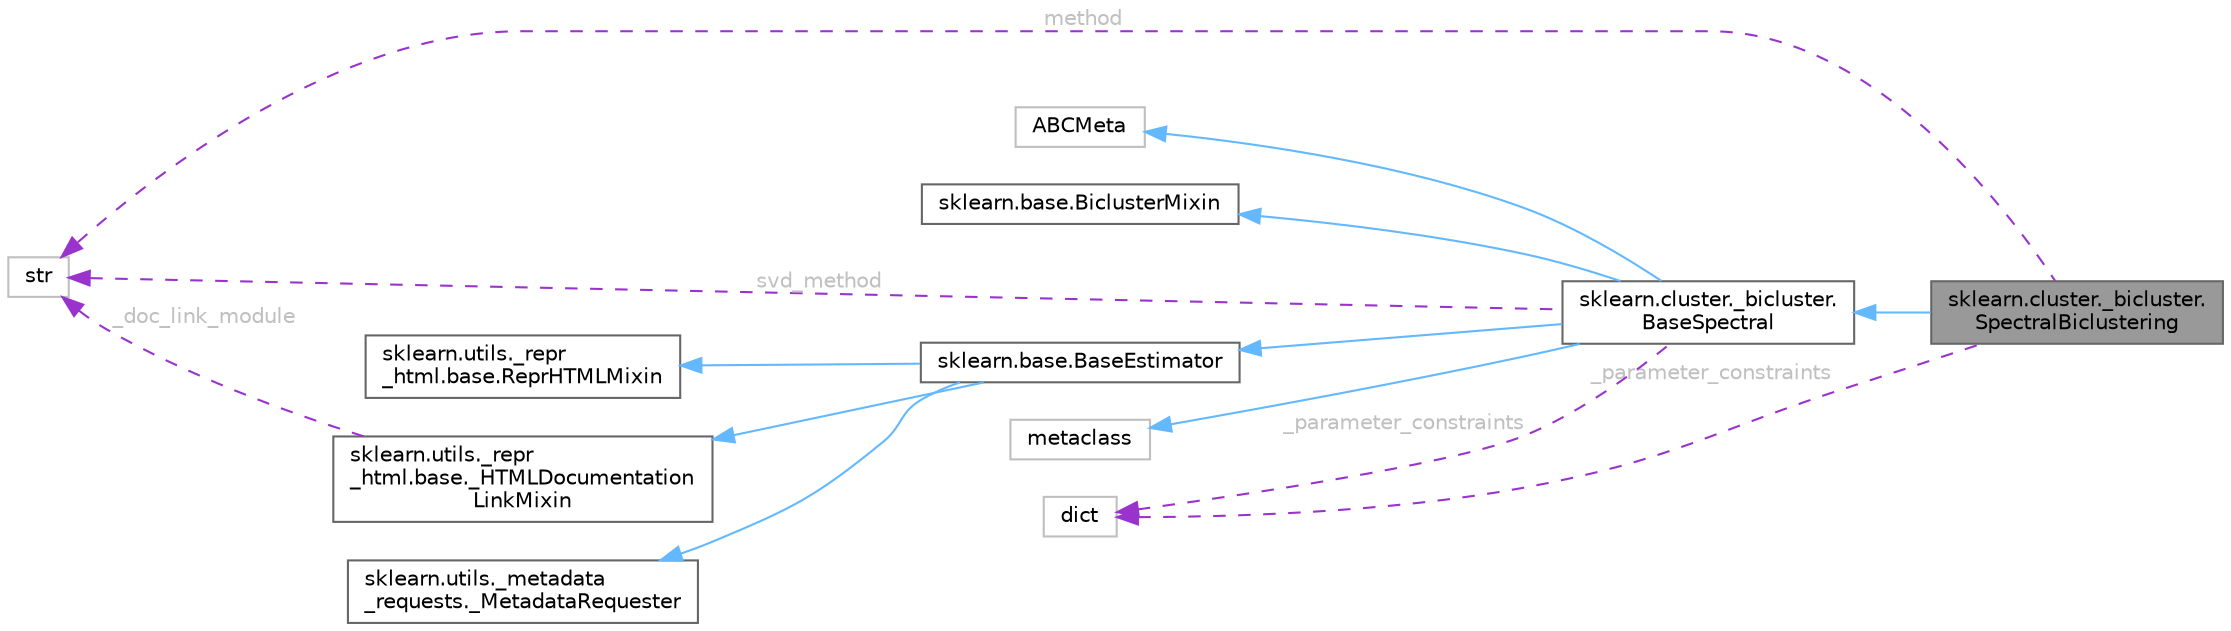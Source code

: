 digraph "sklearn.cluster._bicluster.SpectralBiclustering"
{
 // LATEX_PDF_SIZE
  bgcolor="transparent";
  edge [fontname=Helvetica,fontsize=10,labelfontname=Helvetica,labelfontsize=10];
  node [fontname=Helvetica,fontsize=10,shape=box,height=0.2,width=0.4];
  rankdir="LR";
  Node1 [id="Node000001",label="sklearn.cluster._bicluster.\lSpectralBiclustering",height=0.2,width=0.4,color="gray40", fillcolor="grey60", style="filled", fontcolor="black",tooltip=" "];
  Node2 -> Node1 [id="edge14_Node000001_Node000002",dir="back",color="steelblue1",style="solid",tooltip=" "];
  Node2 [id="Node000002",label="sklearn.cluster._bicluster.\lBaseSpectral",height=0.2,width=0.4,color="gray40", fillcolor="white", style="filled",URL="$db/d6b/classsklearn_1_1cluster_1_1__bicluster_1_1BaseSpectral.html",tooltip=" "];
  Node3 -> Node2 [id="edge15_Node000002_Node000003",dir="back",color="steelblue1",style="solid",tooltip=" "];
  Node3 [id="Node000003",label="sklearn.base.BiclusterMixin",height=0.2,width=0.4,color="gray40", fillcolor="white", style="filled",URL="$dc/db7/classsklearn_1_1base_1_1BiclusterMixin.html",tooltip=" "];
  Node4 -> Node2 [id="edge16_Node000002_Node000004",dir="back",color="steelblue1",style="solid",tooltip=" "];
  Node4 [id="Node000004",label="sklearn.base.BaseEstimator",height=0.2,width=0.4,color="gray40", fillcolor="white", style="filled",URL="$d3/d20/classsklearn_1_1base_1_1BaseEstimator.html",tooltip=" "];
  Node5 -> Node4 [id="edge17_Node000004_Node000005",dir="back",color="steelblue1",style="solid",tooltip=" "];
  Node5 [id="Node000005",label="sklearn.utils._repr\l_html.base.ReprHTMLMixin",height=0.2,width=0.4,color="gray40", fillcolor="white", style="filled",URL="$d3/d50/classsklearn_1_1utils_1_1__repr__html_1_1base_1_1ReprHTMLMixin.html",tooltip=" "];
  Node6 -> Node4 [id="edge18_Node000004_Node000006",dir="back",color="steelblue1",style="solid",tooltip=" "];
  Node6 [id="Node000006",label="sklearn.utils._repr\l_html.base._HTMLDocumentation\lLinkMixin",height=0.2,width=0.4,color="gray40", fillcolor="white", style="filled",URL="$d5/d05/classsklearn_1_1utils_1_1__repr__html_1_1base_1_1__HTMLDocumentationLinkMixin.html",tooltip=" "];
  Node7 -> Node6 [id="edge19_Node000006_Node000007",dir="back",color="darkorchid3",style="dashed",tooltip=" ",label=" _doc_link_module",fontcolor="grey" ];
  Node7 [id="Node000007",label="str",height=0.2,width=0.4,color="grey75", fillcolor="white", style="filled",tooltip=" "];
  Node8 -> Node4 [id="edge20_Node000004_Node000008",dir="back",color="steelblue1",style="solid",tooltip=" "];
  Node8 [id="Node000008",label="sklearn.utils._metadata\l_requests._MetadataRequester",height=0.2,width=0.4,color="gray40", fillcolor="white", style="filled",URL="$d6/dfa/classsklearn_1_1utils_1_1__metadata__requests_1_1__MetadataRequester.html",tooltip=" "];
  Node9 -> Node2 [id="edge21_Node000002_Node000009",dir="back",color="steelblue1",style="solid",tooltip=" "];
  Node9 [id="Node000009",label="metaclass",height=0.2,width=0.4,color="grey75", fillcolor="white", style="filled",URL="$d1/d9a/classmetaclass.html",tooltip=" "];
  Node10 -> Node2 [id="edge22_Node000002_Node000010",dir="back",color="steelblue1",style="solid",tooltip=" "];
  Node10 [id="Node000010",label="ABCMeta",height=0.2,width=0.4,color="grey75", fillcolor="white", style="filled",URL="$df/d42/classABCMeta.html",tooltip=" "];
  Node11 -> Node2 [id="edge23_Node000002_Node000011",dir="back",color="darkorchid3",style="dashed",tooltip=" ",label=" _parameter_constraints",fontcolor="grey" ];
  Node11 [id="Node000011",label="dict",height=0.2,width=0.4,color="grey75", fillcolor="white", style="filled",tooltip=" "];
  Node7 -> Node2 [id="edge24_Node000002_Node000007",dir="back",color="darkorchid3",style="dashed",tooltip=" ",label=" svd_method",fontcolor="grey" ];
  Node11 -> Node1 [id="edge25_Node000001_Node000011",dir="back",color="darkorchid3",style="dashed",tooltip=" ",label=" _parameter_constraints",fontcolor="grey" ];
  Node7 -> Node1 [id="edge26_Node000001_Node000007",dir="back",color="darkorchid3",style="dashed",tooltip=" ",label=" method",fontcolor="grey" ];
}
